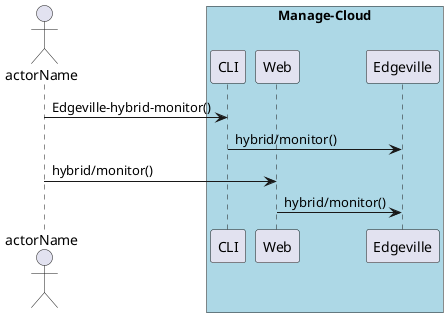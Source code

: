 @startuml
Actor "actorName" as A

box "Manage-Cloud" #lightblue
participant CLI as CLI
participant Web as Web
participant "Edgeville" as S
A -> CLI : Edgeville-hybrid-monitor()
CLI -> S : hybrid/monitor()
A -> Web : hybrid/monitor()
Web -> S : hybrid/monitor()
end box

@enduml
